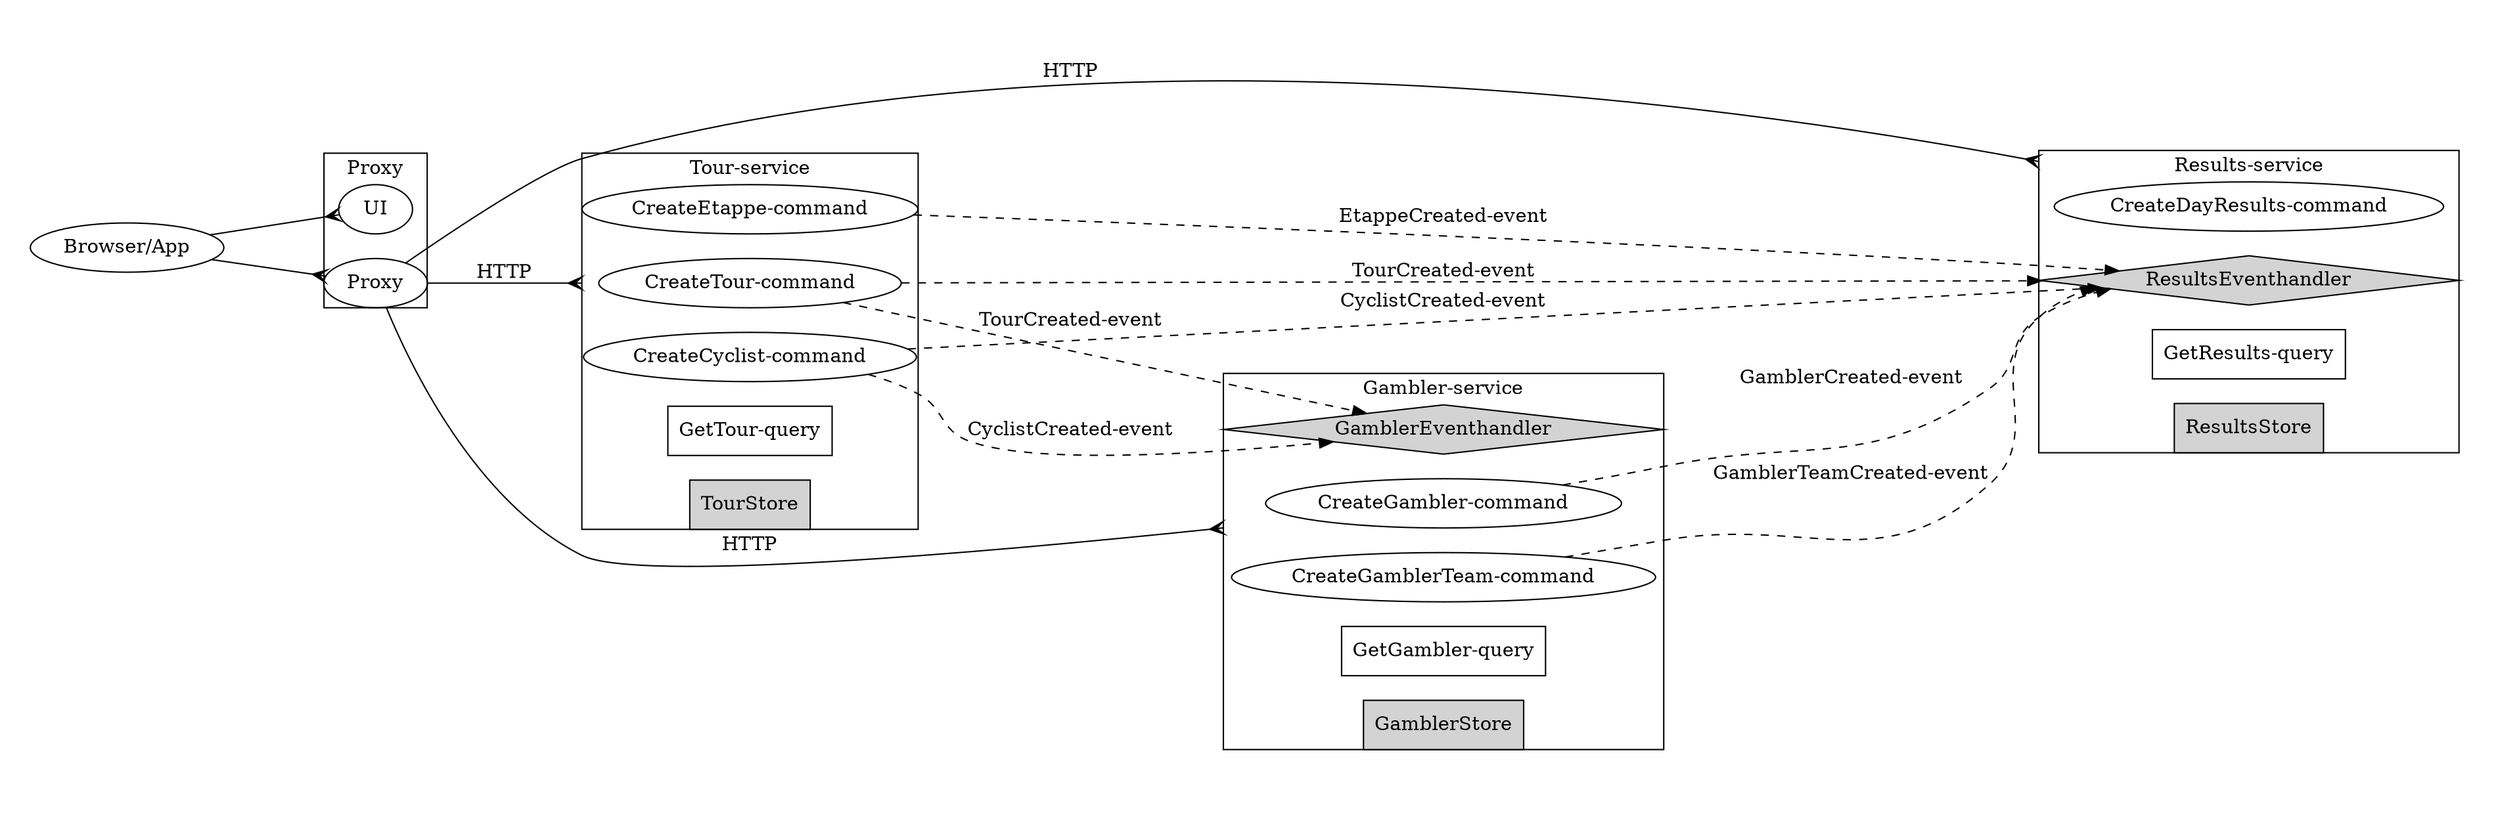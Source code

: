 digraph G {
	graph [compound=true, rankdir=LR, ranksep="1.0", page="11.692913,8.267716", margin="0.500000,0.125197", bb="0 0 1554 562"];
	node [label="\N"];
	graph [page="8.263889,11.694444",
		margin="0.250000,0.569444"];
	subgraph clusterproxy {
		graph [page="11.692913,8.267716",
			margin="0.500000,0.125197",
			bb="",
			label=Proxy];
		UI;
		Proxy;
	}
	subgraph clustertour {
		graph [page="11.692913,8.267716",
			margin="0.500000,0.125197",
			bb="",
			label="Tour-service"];
		CreateTour [label="CreateTour-command"];
		CreateCyclist [label="CreateCyclist-command"];
		CreateEtappe [label="CreateEtappe-command"];
		GetTour [label="GetTour-query", shape=box];
		TourStore [shape=box, style=filled];
	}
	subgraph clustergambler {
		graph [page="11.692913,8.267716",
			margin="0.500000,0.125197",
			bb="",
			label="Gambler-service"];
		GamblerEventhandler [shape=diamond, style=filled];
		CreateGambler [label="CreateGambler-command"];
		CreateGamblerTeam [label="CreateGamblerTeam-command"];
		GetGambler [label="GetGambler-query", shape=box];
		GamblerStore [shape=box, style=filled];
	}
	subgraph clusterresults {
		graph [page="11.692913,8.267716",
			margin="0.500000,0.125197",
			bb="",
			label="Results-service"];
		ResultsEventhandler [shape=diamond, style=filled];
		CreateDayResults [label="CreateDayResults-command"];
		GetResults [label="GetResults-query", shape=box];
		ResultsStore [shape=box, style=filled];
	}
	"Browser/App" -> UI [arrowhead=crow];
	"Browser/App" -> Proxy [arrowhead=crow];
	Proxy -> CreateTour [arrowhead=crow, lhead=clustertour, label=HTTP];
	Proxy -> CreateGambler [arrowhead=crow, lhead=clustergambler, label=HTTP];
	Proxy -> CreateDayResults [arrowhead=crow, lhead=clusterresults, label=HTTP];
	CreateTour -> GamblerEventhandler [label="TourCreated-event", style=dashed];
	CreateTour -> ResultsEventhandler [label="TourCreated-event", style=dashed];
	CreateCyclist -> GamblerEventhandler [label="CyclistCreated-event", style=dashed];
	CreateCyclist -> ResultsEventhandler [label="CyclistCreated-event", style=dashed];
	CreateEtappe -> ResultsEventhandler [label="EtappeCreated-event", style=dashed];
	CreateGambler -> ResultsEventhandler [label="GamblerCreated-event", style=dashed];
	CreateGamblerTeam -> ResultsEventhandler [label="GamblerTeamCreated-event", style=dashed];
}
